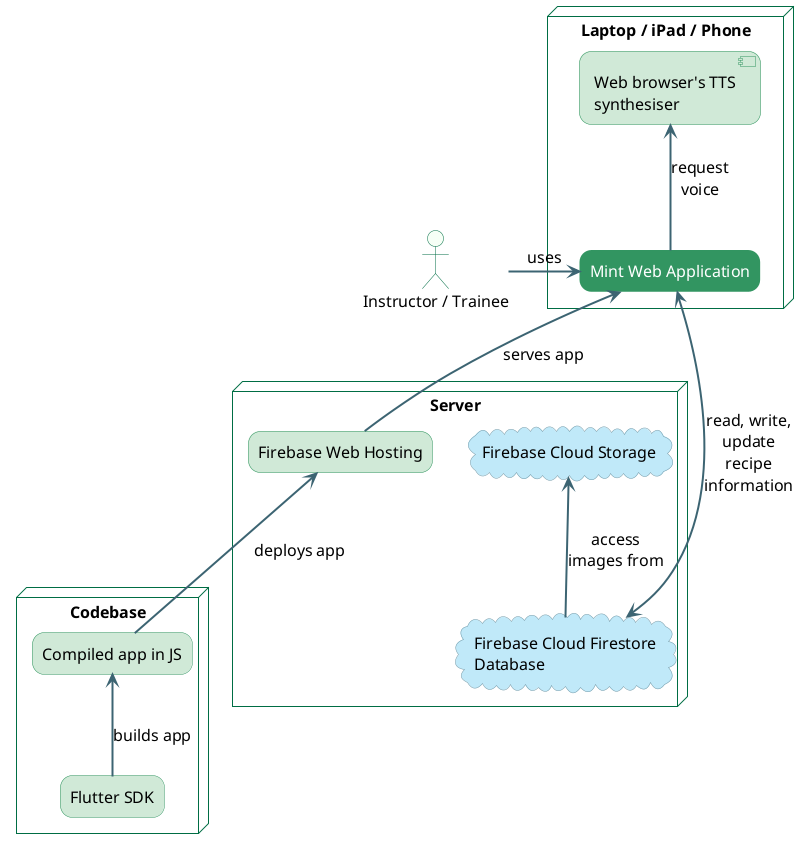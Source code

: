 @startuml
'https://plantuml.com/deployment-diagram

skinparam shadowing false
skinparam wrapWidth 200
skinparam maxMessageSize 100
skinparam defaultFontName Red Hat Text Medium
skinparam defaultFontSize 16
skinparam roundCorner 24
skinparam maxSize 20
skinparam cloudBackgroundColor #C0E9F9
skinparam cloudBorderColor #6F97A6
skinparam rectangleBackgroundColor #d0e9d7
skinparam rectangleBorderColor #329561
skinparam rectangleFontColor #000000
skinparam actorBackgroundColor #F6FFF6
skinparam actorBorderColor #006D44
skinparam queueBackgroundColor #F6FFF6
skinparam queueBorderColor #006D44
skinparam nodeBackgroundColor transparent
skinparam nodeBorderColor #006D44
skinparam componentBackgroundColor #d0e9d7
skinparam componentBorderColor #329561
skinparam arrowColor #3C6472
skinparam arrowThickness 2

actor user as "Instructor / Trainee"

node server as "Server" {
    cloud storage as "Firebase Cloud Storage"
    cloud firestore as "Firebase Cloud Firestore Database"
    rectangle hosting as "Firebase Web Hosting"
}
node device as "Laptop / iPad / Phone" {
    rectangle app as "Mint Web Application" #329561;text:FFFFFF
    component tts as "Web browser's TTS synthesiser"
}
node codebase as "Codebase" {
    rectangle flutter as "Flutter SDK"
    rectangle build as "Compiled app in JS"
}

firestore <--> app : read, write, update recipe information
app <-left- user : uses
hosting <-- build : deploys app
app <-- hosting : serves app
storage <-- firestore : access images from
tts <-- app : request voice
build <-- flutter : builds app

@enduml